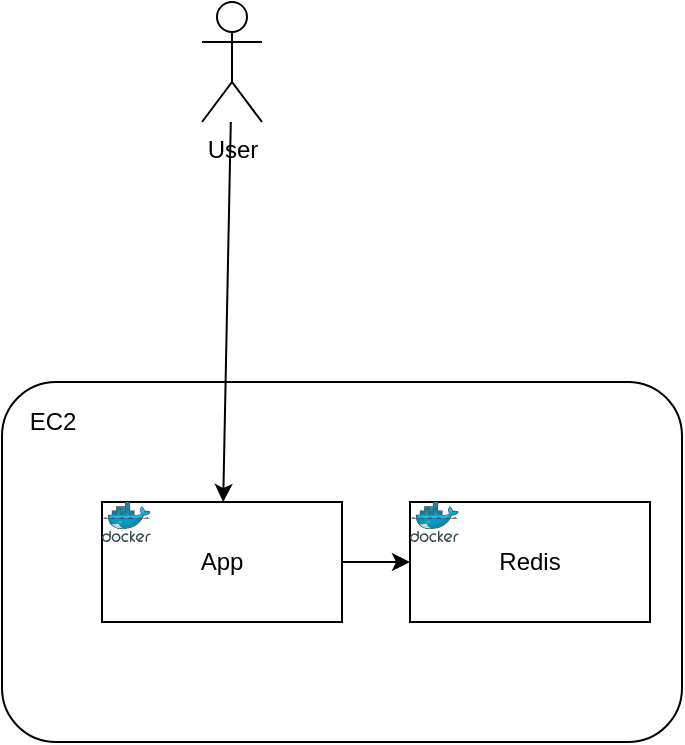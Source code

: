 <mxfile>
    <diagram id="Wjg02kEFPzsURr2Egd1N" name="Page-1">
        <mxGraphModel dx="542" dy="893" grid="1" gridSize="10" guides="1" tooltips="1" connect="1" arrows="1" fold="1" page="1" pageScale="1" pageWidth="827" pageHeight="1169" math="0" shadow="0">
            <root>
                <mxCell id="0"/>
                <mxCell id="1" parent="0"/>
                <mxCell id="2" value="User&lt;br&gt;" style="shape=umlActor;verticalLabelPosition=bottom;verticalAlign=top;html=1;outlineConnect=0;" parent="1" vertex="1">
                    <mxGeometry x="250" y="270" width="30" height="60" as="geometry"/>
                </mxCell>
                <mxCell id="4" value="" style="rounded=1;whiteSpace=wrap;html=1;" parent="1" vertex="1">
                    <mxGeometry x="150" y="460" width="340" height="180" as="geometry"/>
                </mxCell>
                <mxCell id="5" value="EC2" style="text;html=1;align=center;verticalAlign=middle;resizable=0;points=[];autosize=1;strokeColor=none;fillColor=none;" parent="1" vertex="1">
                    <mxGeometry x="150" y="465" width="50" height="30" as="geometry"/>
                </mxCell>
                <mxCell id="10" style="edgeStyle=none;html=1;entryX=0;entryY=0.5;entryDx=0;entryDy=0;" edge="1" parent="1" source="6" target="9">
                    <mxGeometry relative="1" as="geometry"/>
                </mxCell>
                <mxCell id="6" value="App" style="rounded=0;whiteSpace=wrap;html=1;" parent="1" vertex="1">
                    <mxGeometry x="200" y="520" width="120" height="60" as="geometry"/>
                </mxCell>
                <mxCell id="7" value="" style="sketch=0;aspect=fixed;html=1;points=[];align=center;image;fontSize=12;image=img/lib/mscae/Docker.svg;" parent="1" vertex="1">
                    <mxGeometry x="200" y="520" width="24.39" height="20" as="geometry"/>
                </mxCell>
                <mxCell id="8" style="edgeStyle=none;html=1;" parent="1" source="2" target="6" edge="1">
                    <mxGeometry relative="1" as="geometry"/>
                </mxCell>
                <mxCell id="9" value="Redis" style="rounded=0;whiteSpace=wrap;html=1;" vertex="1" parent="1">
                    <mxGeometry x="354" y="520" width="120" height="60" as="geometry"/>
                </mxCell>
                <mxCell id="11" value="" style="sketch=0;aspect=fixed;html=1;points=[];align=center;image;fontSize=12;image=img/lib/mscae/Docker.svg;" vertex="1" parent="9">
                    <mxGeometry width="24.39" height="20" as="geometry"/>
                </mxCell>
            </root>
        </mxGraphModel>
    </diagram>
</mxfile>
